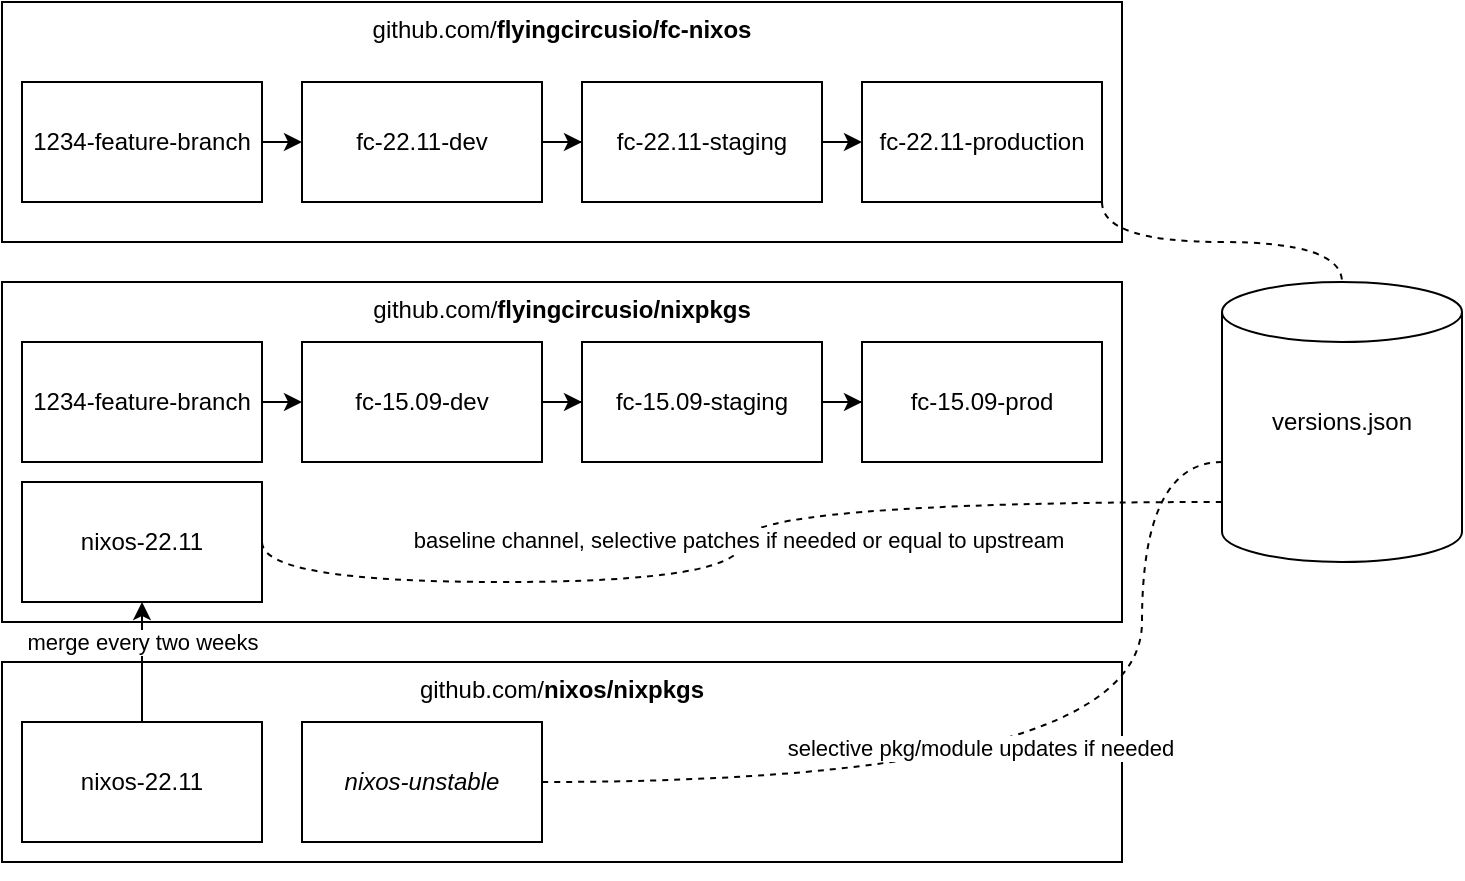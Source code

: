 <mxfile compressed="false" version="20.8.23" type="github">
  <diagram id="C_ViIL0mc71anow88msE" name="Page-1">
    <mxGraphModel dx="1264" dy="900" grid="1" gridSize="10" guides="1" tooltips="1" connect="1" arrows="1" fold="1" page="1" pageScale="1" pageWidth="850" pageHeight="1100" math="0" shadow="0">
      <root>
        <mxCell id="0" />
        <mxCell id="1" parent="0" />
        <mxCell id="m6fkhnQGAgFE_dhmXO35-1" value="github.com/&lt;b&gt;flyingcircusio/fc-nixos&lt;/b&gt;" style="rounded=0;whiteSpace=wrap;html=1;verticalAlign=top;" parent="1" vertex="1">
          <mxGeometry x="80" y="30" width="560" height="120" as="geometry" />
        </mxCell>
        <mxCell id="m6fkhnQGAgFE_dhmXO35-2" value="github.com/&lt;b&gt;flyingcircusio/nixpkgs&lt;/b&gt;" style="rounded=0;whiteSpace=wrap;html=1;verticalAlign=top;" parent="1" vertex="1">
          <mxGeometry x="80" y="170" width="560" height="170" as="geometry" />
        </mxCell>
        <mxCell id="m6fkhnQGAgFE_dhmXO35-3" value="github.com/&lt;b&gt;nixos/nixpkgs&lt;/b&gt;" style="rounded=0;whiteSpace=wrap;html=1;verticalAlign=top;" parent="1" vertex="1">
          <mxGeometry x="80" y="360" width="560" height="100" as="geometry" />
        </mxCell>
        <mxCell id="m6fkhnQGAgFE_dhmXO35-4" value="nixos-22.11" style="rounded=0;whiteSpace=wrap;html=1;" parent="1" vertex="1">
          <mxGeometry x="90" y="270" width="120" height="60" as="geometry" />
        </mxCell>
        <mxCell id="m6fkhnQGAgFE_dhmXO35-13" style="edgeStyle=orthogonalEdgeStyle;rounded=0;orthogonalLoop=1;jettySize=auto;html=1;" parent="1" source="m6fkhnQGAgFE_dhmXO35-5" target="m6fkhnQGAgFE_dhmXO35-4" edge="1">
          <mxGeometry relative="1" as="geometry" />
        </mxCell>
        <mxCell id="m6fkhnQGAgFE_dhmXO35-27" value="merge every two weeks" style="edgeLabel;html=1;align=center;verticalAlign=middle;resizable=0;points=[];" parent="m6fkhnQGAgFE_dhmXO35-13" vertex="1" connectable="0">
          <mxGeometry x="0.1" y="2" relative="1" as="geometry">
            <mxPoint x="2" y="-7" as="offset" />
          </mxGeometry>
        </mxCell>
        <mxCell id="m6fkhnQGAgFE_dhmXO35-5" value="nixos-22.11" style="rounded=0;whiteSpace=wrap;html=1;" parent="1" vertex="1">
          <mxGeometry x="90" y="390" width="120" height="60" as="geometry" />
        </mxCell>
        <mxCell id="m6fkhnQGAgFE_dhmXO35-11" style="edgeStyle=orthogonalEdgeStyle;rounded=0;orthogonalLoop=1;jettySize=auto;html=1;" parent="1" source="m6fkhnQGAgFE_dhmXO35-6" target="m6fkhnQGAgFE_dhmXO35-7" edge="1">
          <mxGeometry relative="1" as="geometry" />
        </mxCell>
        <mxCell id="m6fkhnQGAgFE_dhmXO35-6" value="fc-15.09-dev" style="rounded=0;whiteSpace=wrap;html=1;" parent="1" vertex="1">
          <mxGeometry x="230" y="200" width="120" height="60" as="geometry" />
        </mxCell>
        <mxCell id="m6fkhnQGAgFE_dhmXO35-12" style="edgeStyle=orthogonalEdgeStyle;rounded=0;orthogonalLoop=1;jettySize=auto;html=1;" parent="1" source="m6fkhnQGAgFE_dhmXO35-7" target="m6fkhnQGAgFE_dhmXO35-8" edge="1">
          <mxGeometry relative="1" as="geometry" />
        </mxCell>
        <mxCell id="m6fkhnQGAgFE_dhmXO35-7" value="fc-15.09-staging" style="rounded=0;whiteSpace=wrap;html=1;" parent="1" vertex="1">
          <mxGeometry x="370" y="200" width="120" height="60" as="geometry" />
        </mxCell>
        <mxCell id="m6fkhnQGAgFE_dhmXO35-8" value="fc-15.09-prod" style="rounded=0;whiteSpace=wrap;html=1;" parent="1" vertex="1">
          <mxGeometry x="510" y="200" width="120" height="60" as="geometry" />
        </mxCell>
        <mxCell id="m6fkhnQGAgFE_dhmXO35-10" style="edgeStyle=orthogonalEdgeStyle;rounded=0;orthogonalLoop=1;jettySize=auto;html=1;exitX=1;exitY=0.5;exitDx=0;exitDy=0;entryX=0;entryY=0.5;entryDx=0;entryDy=0;" parent="1" source="m6fkhnQGAgFE_dhmXO35-9" target="m6fkhnQGAgFE_dhmXO35-6" edge="1">
          <mxGeometry relative="1" as="geometry" />
        </mxCell>
        <mxCell id="m6fkhnQGAgFE_dhmXO35-9" value="1234-feature-branch" style="rounded=0;whiteSpace=wrap;html=1;" parent="1" vertex="1">
          <mxGeometry x="90" y="200" width="120" height="60" as="geometry" />
        </mxCell>
        <mxCell id="m6fkhnQGAgFE_dhmXO35-14" value="nixos-unstable" style="rounded=0;whiteSpace=wrap;html=1;fontStyle=2" parent="1" vertex="1">
          <mxGeometry x="230" y="390" width="120" height="60" as="geometry" />
        </mxCell>
        <mxCell id="m6fkhnQGAgFE_dhmXO35-19" style="edgeStyle=orthogonalEdgeStyle;rounded=0;orthogonalLoop=1;jettySize=auto;html=1;exitX=1;exitY=0.5;exitDx=0;exitDy=0;entryX=0;entryY=0.5;entryDx=0;entryDy=0;" parent="1" source="m6fkhnQGAgFE_dhmXO35-15" target="m6fkhnQGAgFE_dhmXO35-16" edge="1">
          <mxGeometry relative="1" as="geometry" />
        </mxCell>
        <mxCell id="m6fkhnQGAgFE_dhmXO35-15" value="1234-feature-branch&lt;br&gt;" style="rounded=0;whiteSpace=wrap;html=1;" parent="1" vertex="1">
          <mxGeometry x="90" y="70" width="120" height="60" as="geometry" />
        </mxCell>
        <mxCell id="m6fkhnQGAgFE_dhmXO35-20" style="edgeStyle=orthogonalEdgeStyle;rounded=0;orthogonalLoop=1;jettySize=auto;html=1;exitX=1;exitY=0.5;exitDx=0;exitDy=0;" parent="1" source="m6fkhnQGAgFE_dhmXO35-16" target="m6fkhnQGAgFE_dhmXO35-17" edge="1">
          <mxGeometry relative="1" as="geometry" />
        </mxCell>
        <mxCell id="m6fkhnQGAgFE_dhmXO35-16" value="fc-22.11-dev" style="rounded=0;whiteSpace=wrap;html=1;" parent="1" vertex="1">
          <mxGeometry x="230" y="70" width="120" height="60" as="geometry" />
        </mxCell>
        <mxCell id="m6fkhnQGAgFE_dhmXO35-21" style="edgeStyle=orthogonalEdgeStyle;rounded=0;orthogonalLoop=1;jettySize=auto;html=1;exitX=1;exitY=0.5;exitDx=0;exitDy=0;entryX=0;entryY=0.5;entryDx=0;entryDy=0;" parent="1" source="m6fkhnQGAgFE_dhmXO35-17" target="m6fkhnQGAgFE_dhmXO35-18" edge="1">
          <mxGeometry relative="1" as="geometry" />
        </mxCell>
        <mxCell id="m6fkhnQGAgFE_dhmXO35-17" value="fc-22.11-staging" style="rounded=0;whiteSpace=wrap;html=1;" parent="1" vertex="1">
          <mxGeometry x="370" y="70" width="120" height="60" as="geometry" />
        </mxCell>
        <mxCell id="m6fkhnQGAgFE_dhmXO35-24" style="edgeStyle=orthogonalEdgeStyle;orthogonalLoop=1;jettySize=auto;html=1;exitX=1;exitY=1;exitDx=0;exitDy=0;curved=1;dashed=1;endArrow=none;endFill=0;" parent="1" source="m6fkhnQGAgFE_dhmXO35-18" target="m6fkhnQGAgFE_dhmXO35-23" edge="1">
          <mxGeometry relative="1" as="geometry" />
        </mxCell>
        <mxCell id="m6fkhnQGAgFE_dhmXO35-18" value="fc-22.11-production" style="rounded=0;whiteSpace=wrap;html=1;" parent="1" vertex="1">
          <mxGeometry x="510" y="70" width="120" height="60" as="geometry" />
        </mxCell>
        <mxCell id="m6fkhnQGAgFE_dhmXO35-22" style="edgeStyle=orthogonalEdgeStyle;rounded=0;orthogonalLoop=1;jettySize=auto;html=1;exitX=0.5;exitY=1;exitDx=0;exitDy=0;" parent="1" source="m6fkhnQGAgFE_dhmXO35-3" target="m6fkhnQGAgFE_dhmXO35-3" edge="1">
          <mxGeometry relative="1" as="geometry" />
        </mxCell>
        <mxCell id="m6fkhnQGAgFE_dhmXO35-25" style="edgeStyle=elbowEdgeStyle;sketch=0;orthogonalLoop=1;jettySize=auto;html=1;shadow=0;dashed=1;endArrow=none;endFill=0;strokeColor=#000000;curved=1;" parent="1" source="m6fkhnQGAgFE_dhmXO35-23" target="m6fkhnQGAgFE_dhmXO35-14" edge="1">
          <mxGeometry relative="1" as="geometry">
            <Array as="points">
              <mxPoint x="650" y="260" />
              <mxPoint x="590" y="340" />
            </Array>
          </mxGeometry>
        </mxCell>
        <mxCell id="m6fkhnQGAgFE_dhmXO35-28" value="selective pkg/module updates if needed" style="edgeLabel;html=1;align=center;verticalAlign=middle;resizable=0;points=[];" parent="m6fkhnQGAgFE_dhmXO35-25" vertex="1" connectable="0">
          <mxGeometry x="0.124" y="-17" relative="1" as="geometry">
            <mxPoint as="offset" />
          </mxGeometry>
        </mxCell>
        <mxCell id="m6fkhnQGAgFE_dhmXO35-26" style="edgeStyle=orthogonalEdgeStyle;sketch=0;orthogonalLoop=1;jettySize=auto;html=1;shadow=0;dashed=1;endArrow=none;endFill=0;strokeColor=#000000;entryX=1;entryY=0.5;entryDx=0;entryDy=0;curved=1;" parent="1" source="m6fkhnQGAgFE_dhmXO35-23" target="m6fkhnQGAgFE_dhmXO35-4" edge="1">
          <mxGeometry relative="1" as="geometry">
            <Array as="points">
              <mxPoint x="450" y="280" />
              <mxPoint x="450" y="320" />
              <mxPoint x="210" y="320" />
            </Array>
          </mxGeometry>
        </mxCell>
        <mxCell id="m6fkhnQGAgFE_dhmXO35-30" value="baseline channel, selective patches if needed or equal to upstream" style="edgeLabel;html=1;align=center;verticalAlign=middle;resizable=0;points=[];" parent="m6fkhnQGAgFE_dhmXO35-26" vertex="1" connectable="0">
          <mxGeometry x="-0.111" y="19" relative="1" as="geometry">
            <mxPoint x="-21" y="19" as="offset" />
          </mxGeometry>
        </mxCell>
        <mxCell id="m6fkhnQGAgFE_dhmXO35-23" value="versions.json" style="shape=cylinder2;whiteSpace=wrap;html=1;boundedLbl=1;backgroundOutline=1;size=15;" parent="1" vertex="1">
          <mxGeometry x="690" y="170" width="120" height="140" as="geometry" />
        </mxCell>
      </root>
    </mxGraphModel>
  </diagram>
</mxfile>
